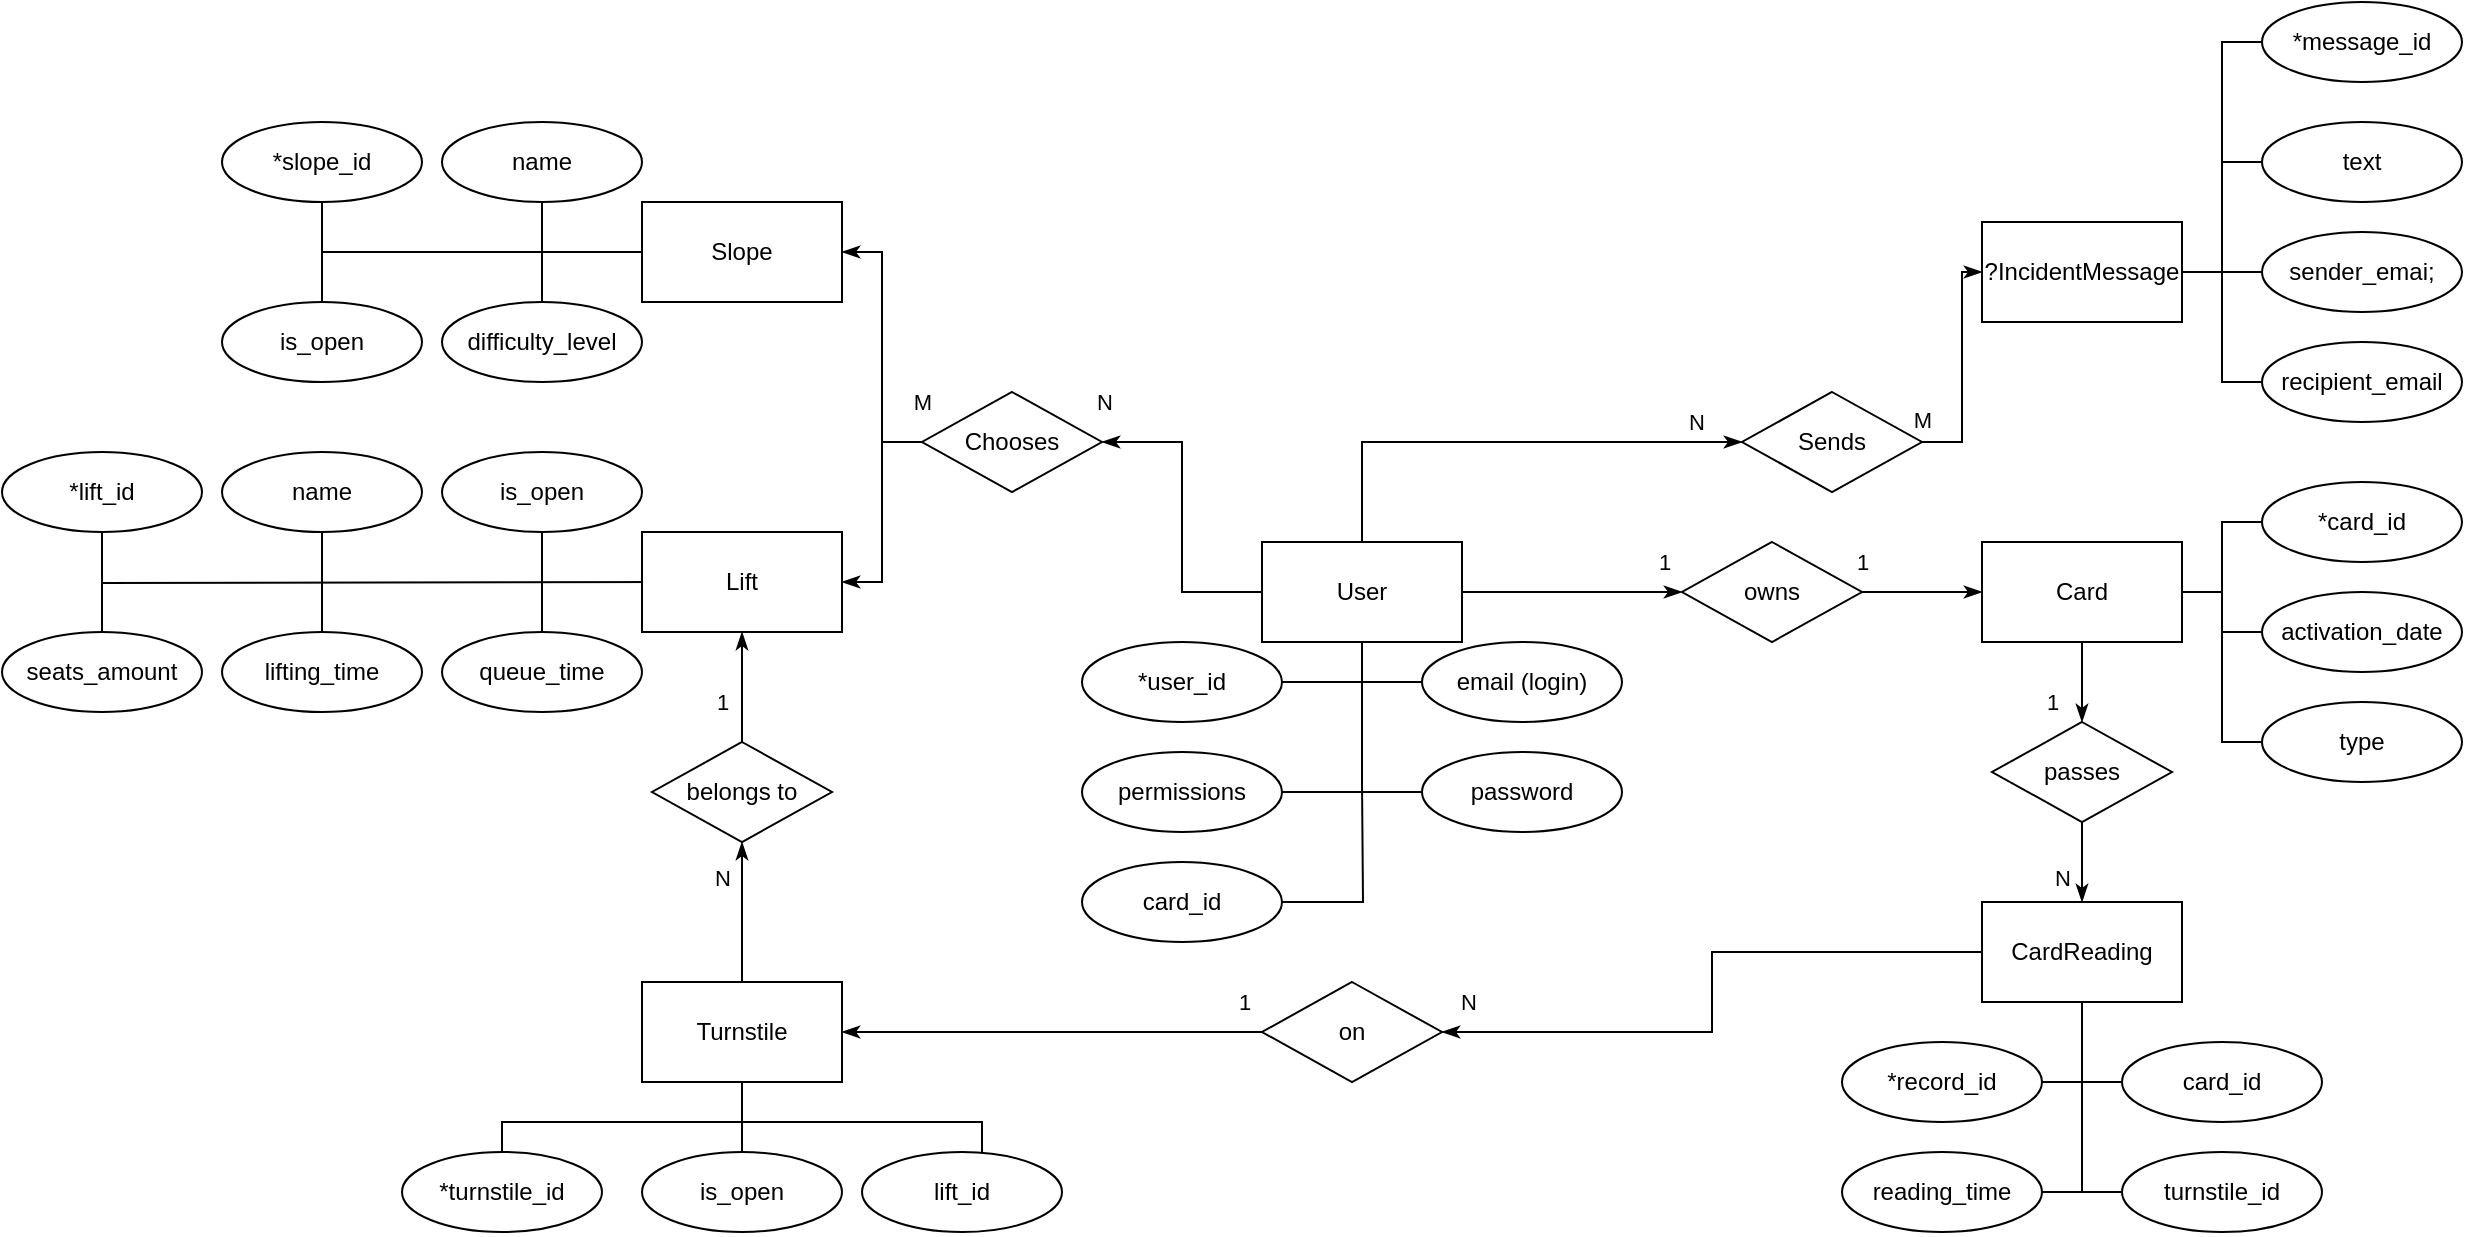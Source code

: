 <mxfile version="16.5.1" type="device"><diagram id="PESHJk0Tjmy3aJfwZxua" name="unauthorized"><mxGraphModel dx="1929" dy="878" grid="1" gridSize="10" guides="1" tooltips="1" connect="1" arrows="1" fold="1" page="1" pageScale="1" pageWidth="827" pageHeight="1169" math="0" shadow="0"><root><mxCell id="0"/><mxCell id="1" parent="0"/><mxCell id="9ehG-B5BbBiPpwgUqI0O-45" style="edgeStyle=orthogonalEdgeStyle;rounded=0;orthogonalLoop=1;jettySize=auto;html=1;entryX=0;entryY=0.5;entryDx=0;entryDy=0;endArrow=none;endFill=0;" parent="1" source="9ehG-B5BbBiPpwgUqI0O-1" target="9ehG-B5BbBiPpwgUqI0O-16" edge="1"><mxGeometry relative="1" as="geometry"/></mxCell><mxCell id="9ehG-B5BbBiPpwgUqI0O-111" style="edgeStyle=orthogonalEdgeStyle;rounded=0;orthogonalLoop=1;jettySize=auto;html=1;entryX=0.5;entryY=0;entryDx=0;entryDy=0;startArrow=none;startFill=0;endArrow=classicThin;endFill=1;" parent="1" source="9ehG-B5BbBiPpwgUqI0O-1" target="9ehG-B5BbBiPpwgUqI0O-12" edge="1"><mxGeometry relative="1" as="geometry"/></mxCell><mxCell id="9ehG-B5BbBiPpwgUqI0O-112" value="1" style="edgeLabel;html=1;align=center;verticalAlign=middle;resizable=0;points=[];" parent="9ehG-B5BbBiPpwgUqI0O-111" vertex="1" connectable="0"><mxGeometry x="-0.8" y="2" relative="1" as="geometry"><mxPoint x="-17" y="26" as="offset"/></mxGeometry></mxCell><mxCell id="9ehG-B5BbBiPpwgUqI0O-1" value="Card" style="rounded=0;whiteSpace=wrap;html=1;" parent="1" vertex="1"><mxGeometry x="670" y="280" width="100" height="50" as="geometry"/></mxCell><mxCell id="9ehG-B5BbBiPpwgUqI0O-32" style="edgeStyle=orthogonalEdgeStyle;rounded=0;orthogonalLoop=1;jettySize=auto;html=1;endArrow=none;endFill=0;entryX=1;entryY=0.5;entryDx=0;entryDy=0;" parent="1" source="9ehG-B5BbBiPpwgUqI0O-2" target="9ehG-B5BbBiPpwgUqI0O-28" edge="1"><mxGeometry relative="1" as="geometry"><mxPoint x="360" y="420" as="targetPoint"/><Array as="points"><mxPoint x="360" y="405"/></Array></mxGeometry></mxCell><mxCell id="9ehG-B5BbBiPpwgUqI0O-101" style="edgeStyle=orthogonalEdgeStyle;rounded=0;orthogonalLoop=1;jettySize=auto;html=1;entryX=0;entryY=0.5;entryDx=0;entryDy=0;endArrow=classicThin;endFill=1;" parent="1" source="9ehG-B5BbBiPpwgUqI0O-2" target="9ehG-B5BbBiPpwgUqI0O-7" edge="1"><mxGeometry relative="1" as="geometry"><Array as="points"><mxPoint x="510" y="305"/><mxPoint x="510" y="305"/></Array></mxGeometry></mxCell><mxCell id="9ehG-B5BbBiPpwgUqI0O-102" value="1" style="edgeLabel;html=1;align=center;verticalAlign=middle;resizable=0;points=[];" parent="9ehG-B5BbBiPpwgUqI0O-101" vertex="1" connectable="0"><mxGeometry x="0.836" y="-1" relative="1" as="geometry"><mxPoint y="-16" as="offset"/></mxGeometry></mxCell><mxCell id="9ehG-B5BbBiPpwgUqI0O-104" value="N" style="edgeStyle=orthogonalEdgeStyle;rounded=0;orthogonalLoop=1;jettySize=auto;html=1;exitX=0;exitY=0.5;exitDx=0;exitDy=0;entryX=1;entryY=0.5;entryDx=0;entryDy=0;endArrow=classicThin;endFill=1;" parent="1" source="9ehG-B5BbBiPpwgUqI0O-2" target="9ehG-B5BbBiPpwgUqI0O-8" edge="1"><mxGeometry x="1" y="-20" relative="1" as="geometry"><mxPoint x="1" as="offset"/></mxGeometry></mxCell><mxCell id="9ehG-B5BbBiPpwgUqI0O-2" value="User" style="rounded=0;whiteSpace=wrap;html=1;" parent="1" vertex="1"><mxGeometry x="310" y="280" width="100" height="50" as="geometry"/></mxCell><mxCell id="9ehG-B5BbBiPpwgUqI0O-64" style="edgeStyle=orthogonalEdgeStyle;rounded=0;orthogonalLoop=1;jettySize=auto;html=1;exitX=0;exitY=0.5;exitDx=0;exitDy=0;entryX=0.5;entryY=1;entryDx=0;entryDy=0;endArrow=none;endFill=0;" parent="1" source="9ehG-B5BbBiPpwgUqI0O-3" target="9ehG-B5BbBiPpwgUqI0O-59" edge="1"><mxGeometry relative="1" as="geometry"/></mxCell><mxCell id="9ehG-B5BbBiPpwgUqI0O-3" value="Slope" style="rounded=0;whiteSpace=wrap;html=1;" parent="1" vertex="1"><mxGeometry y="110" width="100" height="50" as="geometry"/></mxCell><mxCell id="9ehG-B5BbBiPpwgUqI0O-79" style="edgeStyle=orthogonalEdgeStyle;rounded=0;orthogonalLoop=1;jettySize=auto;html=1;exitX=0;exitY=0.5;exitDx=0;exitDy=0;entryX=0.5;entryY=0;entryDx=0;entryDy=0;endArrow=none;endFill=0;" parent="1" target="9ehG-B5BbBiPpwgUqI0O-78" edge="1"><mxGeometry relative="1" as="geometry"><mxPoint x="20" y="300" as="sourcePoint"/><mxPoint x="-220.0" y="300" as="targetPoint"/></mxGeometry></mxCell><mxCell id="9ehG-B5BbBiPpwgUqI0O-4" value="Lift" style="rounded=0;whiteSpace=wrap;html=1;" parent="1" vertex="1"><mxGeometry y="275" width="100" height="50" as="geometry"/></mxCell><mxCell id="9ehG-B5BbBiPpwgUqI0O-118" value="M" style="edgeStyle=orthogonalEdgeStyle;rounded=0;orthogonalLoop=1;jettySize=auto;html=1;entryX=0.5;entryY=1;entryDx=0;entryDy=0;startArrow=none;startFill=0;endArrow=classicThin;endFill=1;" parent="1" source="9ehG-B5BbBiPpwgUqI0O-5" target="9ehG-B5BbBiPpwgUqI0O-11" edge="1"><mxGeometry x="1" y="28" relative="1" as="geometry"><mxPoint x="8" y="-19" as="offset"/></mxGeometry></mxCell><mxCell id="9ehG-B5BbBiPpwgUqI0O-119" value="N" style="edgeLabel;html=1;align=center;verticalAlign=middle;resizable=0;points=[];" parent="9ehG-B5BbBiPpwgUqI0O-118" vertex="1" connectable="0"><mxGeometry x="0.141" y="2" relative="1" as="geometry"><mxPoint x="-8" y="-12" as="offset"/></mxGeometry></mxCell><mxCell id="2eS9pHRrOrnkw8rIWIEa-13" style="edgeStyle=orthogonalEdgeStyle;rounded=0;orthogonalLoop=1;jettySize=auto;html=1;entryX=0.5;entryY=0;entryDx=0;entryDy=0;endArrow=none;endFill=0;" parent="1" source="9ehG-B5BbBiPpwgUqI0O-5" target="2eS9pHRrOrnkw8rIWIEa-12" edge="1"><mxGeometry relative="1" as="geometry"/></mxCell><mxCell id="9ehG-B5BbBiPpwgUqI0O-5" value="Turnstile" style="rounded=0;whiteSpace=wrap;html=1;" parent="1" vertex="1"><mxGeometry y="500" width="100" height="50" as="geometry"/></mxCell><mxCell id="9ehG-B5BbBiPpwgUqI0O-115" style="edgeStyle=orthogonalEdgeStyle;rounded=0;orthogonalLoop=1;jettySize=auto;html=1;entryX=1;entryY=0.5;entryDx=0;entryDy=0;startArrow=none;startFill=0;endArrow=classicThin;endFill=1;" parent="1" source="9ehG-B5BbBiPpwgUqI0O-6" target="9ehG-B5BbBiPpwgUqI0O-13" edge="1"><mxGeometry relative="1" as="geometry"/></mxCell><mxCell id="9ehG-B5BbBiPpwgUqI0O-116" value="N" style="edgeLabel;html=1;align=center;verticalAlign=middle;resizable=0;points=[];" parent="9ehG-B5BbBiPpwgUqI0O-115" vertex="1" connectable="0"><mxGeometry x="0.862" y="-1" relative="1" as="geometry"><mxPoint x="-9" y="-14" as="offset"/></mxGeometry></mxCell><mxCell id="2eS9pHRrOrnkw8rIWIEa-9" style="edgeStyle=orthogonalEdgeStyle;rounded=0;orthogonalLoop=1;jettySize=auto;html=1;exitX=0.5;exitY=1;exitDx=0;exitDy=0;entryX=1;entryY=0.5;entryDx=0;entryDy=0;endArrow=none;endFill=0;" parent="1" source="9ehG-B5BbBiPpwgUqI0O-6" target="9ehG-B5BbBiPpwgUqI0O-82" edge="1"><mxGeometry relative="1" as="geometry"/></mxCell><mxCell id="9ehG-B5BbBiPpwgUqI0O-6" value="CardReading" style="rounded=0;whiteSpace=wrap;html=1;" parent="1" vertex="1"><mxGeometry x="670" y="460" width="100" height="50" as="geometry"/></mxCell><mxCell id="9ehG-B5BbBiPpwgUqI0O-103" value="1" style="edgeStyle=orthogonalEdgeStyle;rounded=0;orthogonalLoop=1;jettySize=auto;html=1;entryX=0;entryY=0.5;entryDx=0;entryDy=0;endArrow=classicThin;endFill=1;" parent="1" source="9ehG-B5BbBiPpwgUqI0O-7" target="9ehG-B5BbBiPpwgUqI0O-1" edge="1"><mxGeometry x="-1" y="15" relative="1" as="geometry"><mxPoint as="offset"/></mxGeometry></mxCell><mxCell id="9ehG-B5BbBiPpwgUqI0O-7" value="owns" style="rhombus;whiteSpace=wrap;html=1;" parent="1" vertex="1"><mxGeometry x="520" y="280" width="90" height="50" as="geometry"/></mxCell><mxCell id="9ehG-B5BbBiPpwgUqI0O-105" value="M" style="edgeStyle=orthogonalEdgeStyle;rounded=0;orthogonalLoop=1;jettySize=auto;html=1;exitX=0;exitY=0.5;exitDx=0;exitDy=0;entryX=1;entryY=0.5;entryDx=0;entryDy=0;endArrow=classicThin;endFill=1;" parent="1" source="9ehG-B5BbBiPpwgUqI0O-8" target="9ehG-B5BbBiPpwgUqI0O-3" edge="1"><mxGeometry x="-0.407" y="-20" relative="1" as="geometry"><mxPoint as="offset"/></mxGeometry></mxCell><mxCell id="9ehG-B5BbBiPpwgUqI0O-106" style="edgeStyle=orthogonalEdgeStyle;rounded=0;orthogonalLoop=1;jettySize=auto;html=1;entryX=1;entryY=0.5;entryDx=0;entryDy=0;endArrow=classicThin;endFill=1;" parent="1" source="9ehG-B5BbBiPpwgUqI0O-8" target="9ehG-B5BbBiPpwgUqI0O-4" edge="1"><mxGeometry relative="1" as="geometry"/></mxCell><mxCell id="9ehG-B5BbBiPpwgUqI0O-8" value="Chooses" style="rhombus;whiteSpace=wrap;html=1;" parent="1" vertex="1"><mxGeometry x="140" y="205" width="90" height="50" as="geometry"/></mxCell><mxCell id="9ehG-B5BbBiPpwgUqI0O-56" style="edgeStyle=orthogonalEdgeStyle;rounded=0;orthogonalLoop=1;jettySize=auto;html=1;endArrow=none;endFill=0;" parent="1" source="9ehG-B5BbBiPpwgUqI0O-9" edge="1"><mxGeometry relative="1" as="geometry"><mxPoint x="790" y="145" as="targetPoint"/></mxGeometry></mxCell><mxCell id="9ehG-B5BbBiPpwgUqI0O-9" value="?IncidentMessage" style="rounded=0;whiteSpace=wrap;html=1;" parent="1" vertex="1"><mxGeometry x="670" y="120" width="100" height="50" as="geometry"/></mxCell><mxCell id="9ehG-B5BbBiPpwgUqI0O-99" style="edgeStyle=orthogonalEdgeStyle;rounded=0;orthogonalLoop=1;jettySize=auto;html=1;entryX=0;entryY=0.5;entryDx=0;entryDy=0;endArrow=classicThin;endFill=1;" parent="1" source="9ehG-B5BbBiPpwgUqI0O-10" target="9ehG-B5BbBiPpwgUqI0O-9" edge="1"><mxGeometry relative="1" as="geometry"><Array as="points"><mxPoint x="660" y="230"/><mxPoint x="660" y="145"/></Array></mxGeometry></mxCell><mxCell id="9ehG-B5BbBiPpwgUqI0O-100" value="M" style="edgeLabel;html=1;align=center;verticalAlign=middle;resizable=0;points=[];" parent="9ehG-B5BbBiPpwgUqI0O-99" vertex="1" connectable="0"><mxGeometry x="0.446" y="-2" relative="1" as="geometry"><mxPoint x="-22" y="52" as="offset"/></mxGeometry></mxCell><mxCell id="9ehG-B5BbBiPpwgUqI0O-10" value="Sends" style="rhombus;whiteSpace=wrap;html=1;" parent="1" vertex="1"><mxGeometry x="550" y="205" width="90" height="50" as="geometry"/></mxCell><mxCell id="9ehG-B5BbBiPpwgUqI0O-120" value="1" style="edgeStyle=orthogonalEdgeStyle;rounded=0;orthogonalLoop=1;jettySize=auto;html=1;exitX=0.5;exitY=0;exitDx=0;exitDy=0;entryX=0.5;entryY=1;entryDx=0;entryDy=0;startArrow=none;startFill=0;endArrow=classicThin;endFill=1;" parent="1" source="9ehG-B5BbBiPpwgUqI0O-11" target="9ehG-B5BbBiPpwgUqI0O-4" edge="1"><mxGeometry x="-0.273" y="10" relative="1" as="geometry"><mxPoint as="offset"/></mxGeometry></mxCell><mxCell id="9ehG-B5BbBiPpwgUqI0O-11" value="belongs to" style="rhombus;whiteSpace=wrap;html=1;" parent="1" vertex="1"><mxGeometry x="5" y="380" width="90" height="50" as="geometry"/></mxCell><mxCell id="9ehG-B5BbBiPpwgUqI0O-113" style="edgeStyle=orthogonalEdgeStyle;rounded=0;orthogonalLoop=1;jettySize=auto;html=1;exitX=0.5;exitY=1;exitDx=0;exitDy=0;entryX=0.5;entryY=0;entryDx=0;entryDy=0;startArrow=none;startFill=0;endArrow=classicThin;endFill=1;" parent="1" source="9ehG-B5BbBiPpwgUqI0O-12" target="9ehG-B5BbBiPpwgUqI0O-6" edge="1"><mxGeometry relative="1" as="geometry"/></mxCell><mxCell id="9ehG-B5BbBiPpwgUqI0O-114" value="N" style="edgeLabel;html=1;align=center;verticalAlign=middle;resizable=0;points=[];" parent="9ehG-B5BbBiPpwgUqI0O-113" vertex="1" connectable="0"><mxGeometry x="0.039" y="1" relative="1" as="geometry"><mxPoint x="-11" y="7" as="offset"/></mxGeometry></mxCell><mxCell id="9ehG-B5BbBiPpwgUqI0O-12" value="passes" style="rhombus;whiteSpace=wrap;html=1;" parent="1" vertex="1"><mxGeometry x="675" y="370" width="90" height="50" as="geometry"/></mxCell><mxCell id="9ehG-B5BbBiPpwgUqI0O-117" value="1" style="edgeStyle=orthogonalEdgeStyle;rounded=0;orthogonalLoop=1;jettySize=auto;html=1;exitX=0;exitY=0.5;exitDx=0;exitDy=0;startArrow=none;startFill=0;endArrow=classicThin;endFill=1;entryX=1;entryY=0.5;entryDx=0;entryDy=0;" parent="1" source="9ehG-B5BbBiPpwgUqI0O-13" target="9ehG-B5BbBiPpwgUqI0O-5" edge="1"><mxGeometry x="-0.905" y="-15" relative="1" as="geometry"><mxPoint x="100" y="565.588" as="targetPoint"/><mxPoint x="1" as="offset"/></mxGeometry></mxCell><mxCell id="9ehG-B5BbBiPpwgUqI0O-13" value="on" style="rhombus;whiteSpace=wrap;html=1;" parent="1" vertex="1"><mxGeometry x="310" y="500" width="90" height="50" as="geometry"/></mxCell><mxCell id="9ehG-B5BbBiPpwgUqI0O-47" style="edgeStyle=orthogonalEdgeStyle;rounded=0;orthogonalLoop=1;jettySize=auto;html=1;exitX=0;exitY=0.5;exitDx=0;exitDy=0;endArrow=none;endFill=0;" parent="1" source="9ehG-B5BbBiPpwgUqI0O-15" edge="1"><mxGeometry relative="1" as="geometry"><mxPoint x="790" y="330" as="targetPoint"/></mxGeometry></mxCell><mxCell id="9ehG-B5BbBiPpwgUqI0O-15" value="*card_id" style="ellipse;whiteSpace=wrap;html=1;" parent="1" vertex="1"><mxGeometry x="810" y="250" width="100" height="40" as="geometry"/></mxCell><mxCell id="9ehG-B5BbBiPpwgUqI0O-16" value="activation_date" style="ellipse;whiteSpace=wrap;html=1;" parent="1" vertex="1"><mxGeometry x="810" y="305" width="100" height="40" as="geometry"/></mxCell><mxCell id="9ehG-B5BbBiPpwgUqI0O-48" style="edgeStyle=orthogonalEdgeStyle;rounded=0;orthogonalLoop=1;jettySize=auto;html=1;endArrow=none;endFill=0;" parent="1" source="9ehG-B5BbBiPpwgUqI0O-17" edge="1"><mxGeometry relative="1" as="geometry"><mxPoint x="790" y="330" as="targetPoint"/></mxGeometry></mxCell><mxCell id="9ehG-B5BbBiPpwgUqI0O-17" value="type" style="ellipse;whiteSpace=wrap;html=1;" parent="1" vertex="1"><mxGeometry x="810" y="360" width="100" height="40" as="geometry"/></mxCell><mxCell id="9ehG-B5BbBiPpwgUqI0O-41" style="edgeStyle=orthogonalEdgeStyle;rounded=0;orthogonalLoop=1;jettySize=auto;html=1;entryX=0.5;entryY=1;entryDx=0;entryDy=0;endArrow=none;endFill=0;" parent="1" edge="1"><mxGeometry relative="1" as="geometry"><mxPoint x="360" y="130" as="sourcePoint"/></mxGeometry></mxCell><mxCell id="9ehG-B5BbBiPpwgUqI0O-97" style="edgeStyle=orthogonalEdgeStyle;rounded=0;orthogonalLoop=1;jettySize=auto;html=1;endArrow=classicThin;endFill=1;exitX=0.5;exitY=0;exitDx=0;exitDy=0;entryX=0;entryY=0.5;entryDx=0;entryDy=0;" parent="1" source="9ehG-B5BbBiPpwgUqI0O-2" target="9ehG-B5BbBiPpwgUqI0O-10" edge="1"><mxGeometry relative="1" as="geometry"><mxPoint x="405" y="230" as="sourcePoint"/></mxGeometry></mxCell><mxCell id="9ehG-B5BbBiPpwgUqI0O-98" value="N" style="edgeLabel;html=1;align=center;verticalAlign=middle;resizable=0;points=[];" parent="9ehG-B5BbBiPpwgUqI0O-97" vertex="1" connectable="0"><mxGeometry x="0.704" y="-2" relative="1" as="geometry"><mxPoint x="12" y="-12" as="offset"/></mxGeometry></mxCell><mxCell id="9ehG-B5BbBiPpwgUqI0O-35" style="edgeStyle=orthogonalEdgeStyle;rounded=0;orthogonalLoop=1;jettySize=auto;html=1;exitX=1;exitY=0.5;exitDx=0;exitDy=0;endArrow=none;endFill=0;" parent="1" source="9ehG-B5BbBiPpwgUqI0O-24" edge="1"><mxGeometry relative="1" as="geometry"><mxPoint x="360" y="350" as="targetPoint"/></mxGeometry></mxCell><mxCell id="9ehG-B5BbBiPpwgUqI0O-24" value="*user_id" style="ellipse;whiteSpace=wrap;html=1;" parent="1" vertex="1"><mxGeometry x="220" y="330" width="100" height="40" as="geometry"/></mxCell><mxCell id="2eS9pHRrOrnkw8rIWIEa-2" style="edgeStyle=orthogonalEdgeStyle;rounded=0;orthogonalLoop=1;jettySize=auto;html=1;endArrow=none;endFill=0;" parent="1" source="9ehG-B5BbBiPpwgUqI0O-25" edge="1"><mxGeometry relative="1" as="geometry"><mxPoint x="360" y="350" as="targetPoint"/></mxGeometry></mxCell><mxCell id="9ehG-B5BbBiPpwgUqI0O-25" value="email (login)" style="ellipse;whiteSpace=wrap;html=1;" parent="1" vertex="1"><mxGeometry x="390" y="330" width="100" height="40" as="geometry"/></mxCell><mxCell id="2eS9pHRrOrnkw8rIWIEa-3" style="edgeStyle=orthogonalEdgeStyle;rounded=0;orthogonalLoop=1;jettySize=auto;html=1;endArrow=none;endFill=0;" parent="1" source="9ehG-B5BbBiPpwgUqI0O-26" edge="1"><mxGeometry relative="1" as="geometry"><mxPoint x="360" y="405" as="targetPoint"/></mxGeometry></mxCell><mxCell id="9ehG-B5BbBiPpwgUqI0O-26" value="password" style="ellipse;whiteSpace=wrap;html=1;" parent="1" vertex="1"><mxGeometry x="390" y="385" width="100" height="40" as="geometry"/></mxCell><mxCell id="9ehG-B5BbBiPpwgUqI0O-28" value="permissions" style="ellipse;whiteSpace=wrap;html=1;" parent="1" vertex="1"><mxGeometry x="220" y="385" width="100" height="40" as="geometry"/></mxCell><mxCell id="9ehG-B5BbBiPpwgUqI0O-39" style="edgeStyle=orthogonalEdgeStyle;rounded=0;orthogonalLoop=1;jettySize=auto;html=1;endArrow=none;endFill=0;" parent="1" edge="1"><mxGeometry relative="1" as="geometry"><mxPoint x="360" y="460" as="targetPoint"/><mxPoint x="360" y="460" as="sourcePoint"/></mxGeometry></mxCell><mxCell id="9ehG-B5BbBiPpwgUqI0O-50" style="edgeStyle=orthogonalEdgeStyle;rounded=0;orthogonalLoop=1;jettySize=auto;html=1;exitX=0;exitY=0.5;exitDx=0;exitDy=0;endArrow=none;endFill=0;" parent="1" source="9ehG-B5BbBiPpwgUqI0O-51" edge="1"><mxGeometry relative="1" as="geometry"><mxPoint x="790" y="130" as="targetPoint"/></mxGeometry></mxCell><mxCell id="9ehG-B5BbBiPpwgUqI0O-51" value="text" style="ellipse;whiteSpace=wrap;html=1;" parent="1" vertex="1"><mxGeometry x="810" y="70" width="100" height="40" as="geometry"/></mxCell><mxCell id="9ehG-B5BbBiPpwgUqI0O-57" style="edgeStyle=orthogonalEdgeStyle;rounded=0;orthogonalLoop=1;jettySize=auto;html=1;endArrow=none;endFill=0;" parent="1" source="9ehG-B5BbBiPpwgUqI0O-52" edge="1"><mxGeometry relative="1" as="geometry"><mxPoint x="790" y="125" as="targetPoint"/></mxGeometry></mxCell><mxCell id="9ehG-B5BbBiPpwgUqI0O-52" value="sender_emai;" style="ellipse;whiteSpace=wrap;html=1;" parent="1" vertex="1"><mxGeometry x="810" y="125" width="100" height="40" as="geometry"/></mxCell><mxCell id="9ehG-B5BbBiPpwgUqI0O-58" style="edgeStyle=orthogonalEdgeStyle;rounded=0;orthogonalLoop=1;jettySize=auto;html=1;endArrow=none;endFill=0;" parent="1" source="9ehG-B5BbBiPpwgUqI0O-55" edge="1"><mxGeometry relative="1" as="geometry"><mxPoint x="790" y="140" as="targetPoint"/></mxGeometry></mxCell><mxCell id="9ehG-B5BbBiPpwgUqI0O-55" value="recipient_email" style="ellipse;whiteSpace=wrap;html=1;" parent="1" vertex="1"><mxGeometry x="810" y="180" width="100" height="40" as="geometry"/></mxCell><mxCell id="9ehG-B5BbBiPpwgUqI0O-59" value="*slope_id" style="ellipse;whiteSpace=wrap;html=1;" parent="1" vertex="1"><mxGeometry x="-210" y="70" width="100" height="40" as="geometry"/></mxCell><mxCell id="9ehG-B5BbBiPpwgUqI0O-69" style="edgeStyle=orthogonalEdgeStyle;rounded=0;orthogonalLoop=1;jettySize=auto;html=1;endArrow=none;endFill=0;" parent="1" source="9ehG-B5BbBiPpwgUqI0O-60" edge="1"><mxGeometry relative="1" as="geometry"><mxPoint x="-50" y="140" as="targetPoint"/></mxGeometry></mxCell><mxCell id="9ehG-B5BbBiPpwgUqI0O-60" value="name" style="ellipse;whiteSpace=wrap;html=1;" parent="1" vertex="1"><mxGeometry x="-100" y="70" width="100" height="40" as="geometry"/></mxCell><mxCell id="9ehG-B5BbBiPpwgUqI0O-68" style="edgeStyle=orthogonalEdgeStyle;rounded=0;orthogonalLoop=1;jettySize=auto;html=1;endArrow=none;endFill=0;" parent="1" source="9ehG-B5BbBiPpwgUqI0O-61" edge="1"><mxGeometry relative="1" as="geometry"><mxPoint x="-160" y="130" as="targetPoint"/></mxGeometry></mxCell><mxCell id="9ehG-B5BbBiPpwgUqI0O-61" value="is_open" style="ellipse;whiteSpace=wrap;html=1;" parent="1" vertex="1"><mxGeometry x="-210" y="160" width="100" height="40" as="geometry"/></mxCell><mxCell id="9ehG-B5BbBiPpwgUqI0O-70" style="edgeStyle=orthogonalEdgeStyle;rounded=0;orthogonalLoop=1;jettySize=auto;html=1;endArrow=none;endFill=0;" parent="1" source="9ehG-B5BbBiPpwgUqI0O-62" edge="1"><mxGeometry relative="1" as="geometry"><mxPoint x="-50" y="140" as="targetPoint"/></mxGeometry></mxCell><mxCell id="9ehG-B5BbBiPpwgUqI0O-62" value="difficulty_level" style="ellipse;whiteSpace=wrap;html=1;" parent="1" vertex="1"><mxGeometry x="-100" y="160" width="100" height="40" as="geometry"/></mxCell><mxCell id="9ehG-B5BbBiPpwgUqI0O-71" value="name" style="ellipse;whiteSpace=wrap;html=1;" parent="1" vertex="1"><mxGeometry x="-210" y="235" width="100" height="40" as="geometry"/></mxCell><mxCell id="9ehG-B5BbBiPpwgUqI0O-72" style="edgeStyle=orthogonalEdgeStyle;rounded=0;orthogonalLoop=1;jettySize=auto;html=1;endArrow=none;endFill=0;" parent="1" source="9ehG-B5BbBiPpwgUqI0O-73" edge="1"><mxGeometry relative="1" as="geometry"><mxPoint x="-50" y="305" as="targetPoint"/></mxGeometry></mxCell><mxCell id="9ehG-B5BbBiPpwgUqI0O-73" value="is_open" style="ellipse;whiteSpace=wrap;html=1;" parent="1" vertex="1"><mxGeometry x="-100" y="235" width="100" height="40" as="geometry"/></mxCell><mxCell id="9ehG-B5BbBiPpwgUqI0O-107" style="edgeStyle=orthogonalEdgeStyle;rounded=0;orthogonalLoop=1;jettySize=auto;html=1;exitX=0.5;exitY=0;exitDx=0;exitDy=0;entryX=0.5;entryY=1;entryDx=0;entryDy=0;endArrow=none;endFill=0;startArrow=none;startFill=0;" parent="1" source="9ehG-B5BbBiPpwgUqI0O-75" target="9ehG-B5BbBiPpwgUqI0O-71" edge="1"><mxGeometry relative="1" as="geometry"/></mxCell><mxCell id="9ehG-B5BbBiPpwgUqI0O-75" value="lifting_time" style="ellipse;whiteSpace=wrap;html=1;" parent="1" vertex="1"><mxGeometry x="-210" y="325" width="100" height="40" as="geometry"/></mxCell><mxCell id="9ehG-B5BbBiPpwgUqI0O-76" style="edgeStyle=orthogonalEdgeStyle;rounded=0;orthogonalLoop=1;jettySize=auto;html=1;endArrow=none;endFill=0;" parent="1" source="9ehG-B5BbBiPpwgUqI0O-77" edge="1"><mxGeometry relative="1" as="geometry"><mxPoint x="-50" y="305" as="targetPoint"/></mxGeometry></mxCell><mxCell id="9ehG-B5BbBiPpwgUqI0O-77" value="queue_time" style="ellipse;whiteSpace=wrap;html=1;" parent="1" vertex="1"><mxGeometry x="-100" y="325" width="100" height="40" as="geometry"/></mxCell><mxCell id="9ehG-B5BbBiPpwgUqI0O-78" value="seats_amount" style="ellipse;whiteSpace=wrap;html=1;" parent="1" vertex="1"><mxGeometry x="-320" y="325" width="100" height="40" as="geometry"/></mxCell><mxCell id="9ehG-B5BbBiPpwgUqI0O-81" value="*record_id" style="ellipse;whiteSpace=wrap;html=1;" parent="1" vertex="1"><mxGeometry x="600" y="530" width="100" height="40" as="geometry"/></mxCell><mxCell id="9ehG-B5BbBiPpwgUqI0O-82" value="reading_time" style="ellipse;whiteSpace=wrap;html=1;" parent="1" vertex="1"><mxGeometry x="600" y="585" width="100" height="40" as="geometry"/></mxCell><mxCell id="2eS9pHRrOrnkw8rIWIEa-14" style="edgeStyle=orthogonalEdgeStyle;rounded=0;orthogonalLoop=1;jettySize=auto;html=1;exitX=0.5;exitY=0;exitDx=0;exitDy=0;endArrow=none;endFill=0;" parent="1" source="9ehG-B5BbBiPpwgUqI0O-88" edge="1"><mxGeometry relative="1" as="geometry"><mxPoint x="50" y="570" as="targetPoint"/><Array as="points"><mxPoint x="-70" y="570"/></Array></mxGeometry></mxCell><mxCell id="9ehG-B5BbBiPpwgUqI0O-88" value="*turnstile_id" style="ellipse;whiteSpace=wrap;html=1;" parent="1" vertex="1"><mxGeometry x="-120" y="585" width="100" height="40" as="geometry"/></mxCell><mxCell id="2eS9pHRrOrnkw8rIWIEa-15" style="edgeStyle=orthogonalEdgeStyle;rounded=0;orthogonalLoop=1;jettySize=auto;html=1;endArrow=none;endFill=0;" parent="1" source="9ehG-B5BbBiPpwgUqI0O-89" edge="1"><mxGeometry relative="1" as="geometry"><mxPoint x="50" y="570" as="targetPoint"/><Array as="points"><mxPoint x="170" y="570"/></Array></mxGeometry></mxCell><mxCell id="9ehG-B5BbBiPpwgUqI0O-89" value="lift_id" style="ellipse;whiteSpace=wrap;html=1;" parent="1" vertex="1"><mxGeometry x="110" y="585" width="100" height="40" as="geometry"/></mxCell><mxCell id="2eS9pHRrOrnkw8rIWIEa-5" style="edgeStyle=orthogonalEdgeStyle;rounded=0;orthogonalLoop=1;jettySize=auto;html=1;endArrow=none;endFill=0;" parent="1" source="2eS9pHRrOrnkw8rIWIEa-4" edge="1"><mxGeometry relative="1" as="geometry"><mxPoint x="360" y="400" as="targetPoint"/></mxGeometry></mxCell><mxCell id="2eS9pHRrOrnkw8rIWIEa-4" value="card_id" style="ellipse;whiteSpace=wrap;html=1;" parent="1" vertex="1"><mxGeometry x="220" y="440" width="100" height="40" as="geometry"/></mxCell><mxCell id="2eS9pHRrOrnkw8rIWIEa-6" style="edgeStyle=orthogonalEdgeStyle;rounded=0;orthogonalLoop=1;jettySize=auto;html=1;exitX=0.5;exitY=1;exitDx=0;exitDy=0;endArrow=none;endFill=0;" parent="1" source="9ehG-B5BbBiPpwgUqI0O-82" target="9ehG-B5BbBiPpwgUqI0O-82" edge="1"><mxGeometry relative="1" as="geometry"/></mxCell><mxCell id="2eS9pHRrOrnkw8rIWIEa-11" style="edgeStyle=orthogonalEdgeStyle;rounded=0;orthogonalLoop=1;jettySize=auto;html=1;entryX=1;entryY=0.5;entryDx=0;entryDy=0;endArrow=none;endFill=0;" parent="1" source="2eS9pHRrOrnkw8rIWIEa-7" target="9ehG-B5BbBiPpwgUqI0O-81" edge="1"><mxGeometry relative="1" as="geometry"/></mxCell><mxCell id="2eS9pHRrOrnkw8rIWIEa-7" value="card_id" style="ellipse;whiteSpace=wrap;html=1;" parent="1" vertex="1"><mxGeometry x="740" y="530" width="100" height="40" as="geometry"/></mxCell><mxCell id="2eS9pHRrOrnkw8rIWIEa-10" style="edgeStyle=orthogonalEdgeStyle;rounded=0;orthogonalLoop=1;jettySize=auto;html=1;endArrow=none;endFill=0;" parent="1" source="2eS9pHRrOrnkw8rIWIEa-8" edge="1"><mxGeometry relative="1" as="geometry"><mxPoint x="720" y="605" as="targetPoint"/></mxGeometry></mxCell><mxCell id="2eS9pHRrOrnkw8rIWIEa-8" value="turnstile_id" style="ellipse;whiteSpace=wrap;html=1;" parent="1" vertex="1"><mxGeometry x="740" y="585" width="100" height="40" as="geometry"/></mxCell><mxCell id="2eS9pHRrOrnkw8rIWIEa-12" value="is_open" style="ellipse;whiteSpace=wrap;html=1;" parent="1" vertex="1"><mxGeometry y="585" width="100" height="40" as="geometry"/></mxCell><mxCell id="2eS9pHRrOrnkw8rIWIEa-17" style="edgeStyle=orthogonalEdgeStyle;rounded=0;orthogonalLoop=1;jettySize=auto;html=1;exitX=0.5;exitY=1;exitDx=0;exitDy=0;endArrow=none;endFill=0;" parent="1" source="2eS9pHRrOrnkw8rIWIEa-16" edge="1"><mxGeometry relative="1" as="geometry"><mxPoint x="-270" y="300" as="targetPoint"/></mxGeometry></mxCell><mxCell id="2eS9pHRrOrnkw8rIWIEa-16" value="*lift_id" style="ellipse;whiteSpace=wrap;html=1;" parent="1" vertex="1"><mxGeometry x="-320" y="235" width="100" height="40" as="geometry"/></mxCell><mxCell id="2eS9pHRrOrnkw8rIWIEa-20" style="edgeStyle=orthogonalEdgeStyle;rounded=0;orthogonalLoop=1;jettySize=auto;html=1;endArrow=none;endFill=0;" parent="1" source="2eS9pHRrOrnkw8rIWIEa-19" edge="1"><mxGeometry relative="1" as="geometry"><mxPoint x="790" y="100" as="targetPoint"/></mxGeometry></mxCell><mxCell id="2eS9pHRrOrnkw8rIWIEa-19" value="*message_id" style="ellipse;whiteSpace=wrap;html=1;" parent="1" vertex="1"><mxGeometry x="810" y="10" width="100" height="40" as="geometry"/></mxCell></root></mxGraphModel></diagram></mxfile>